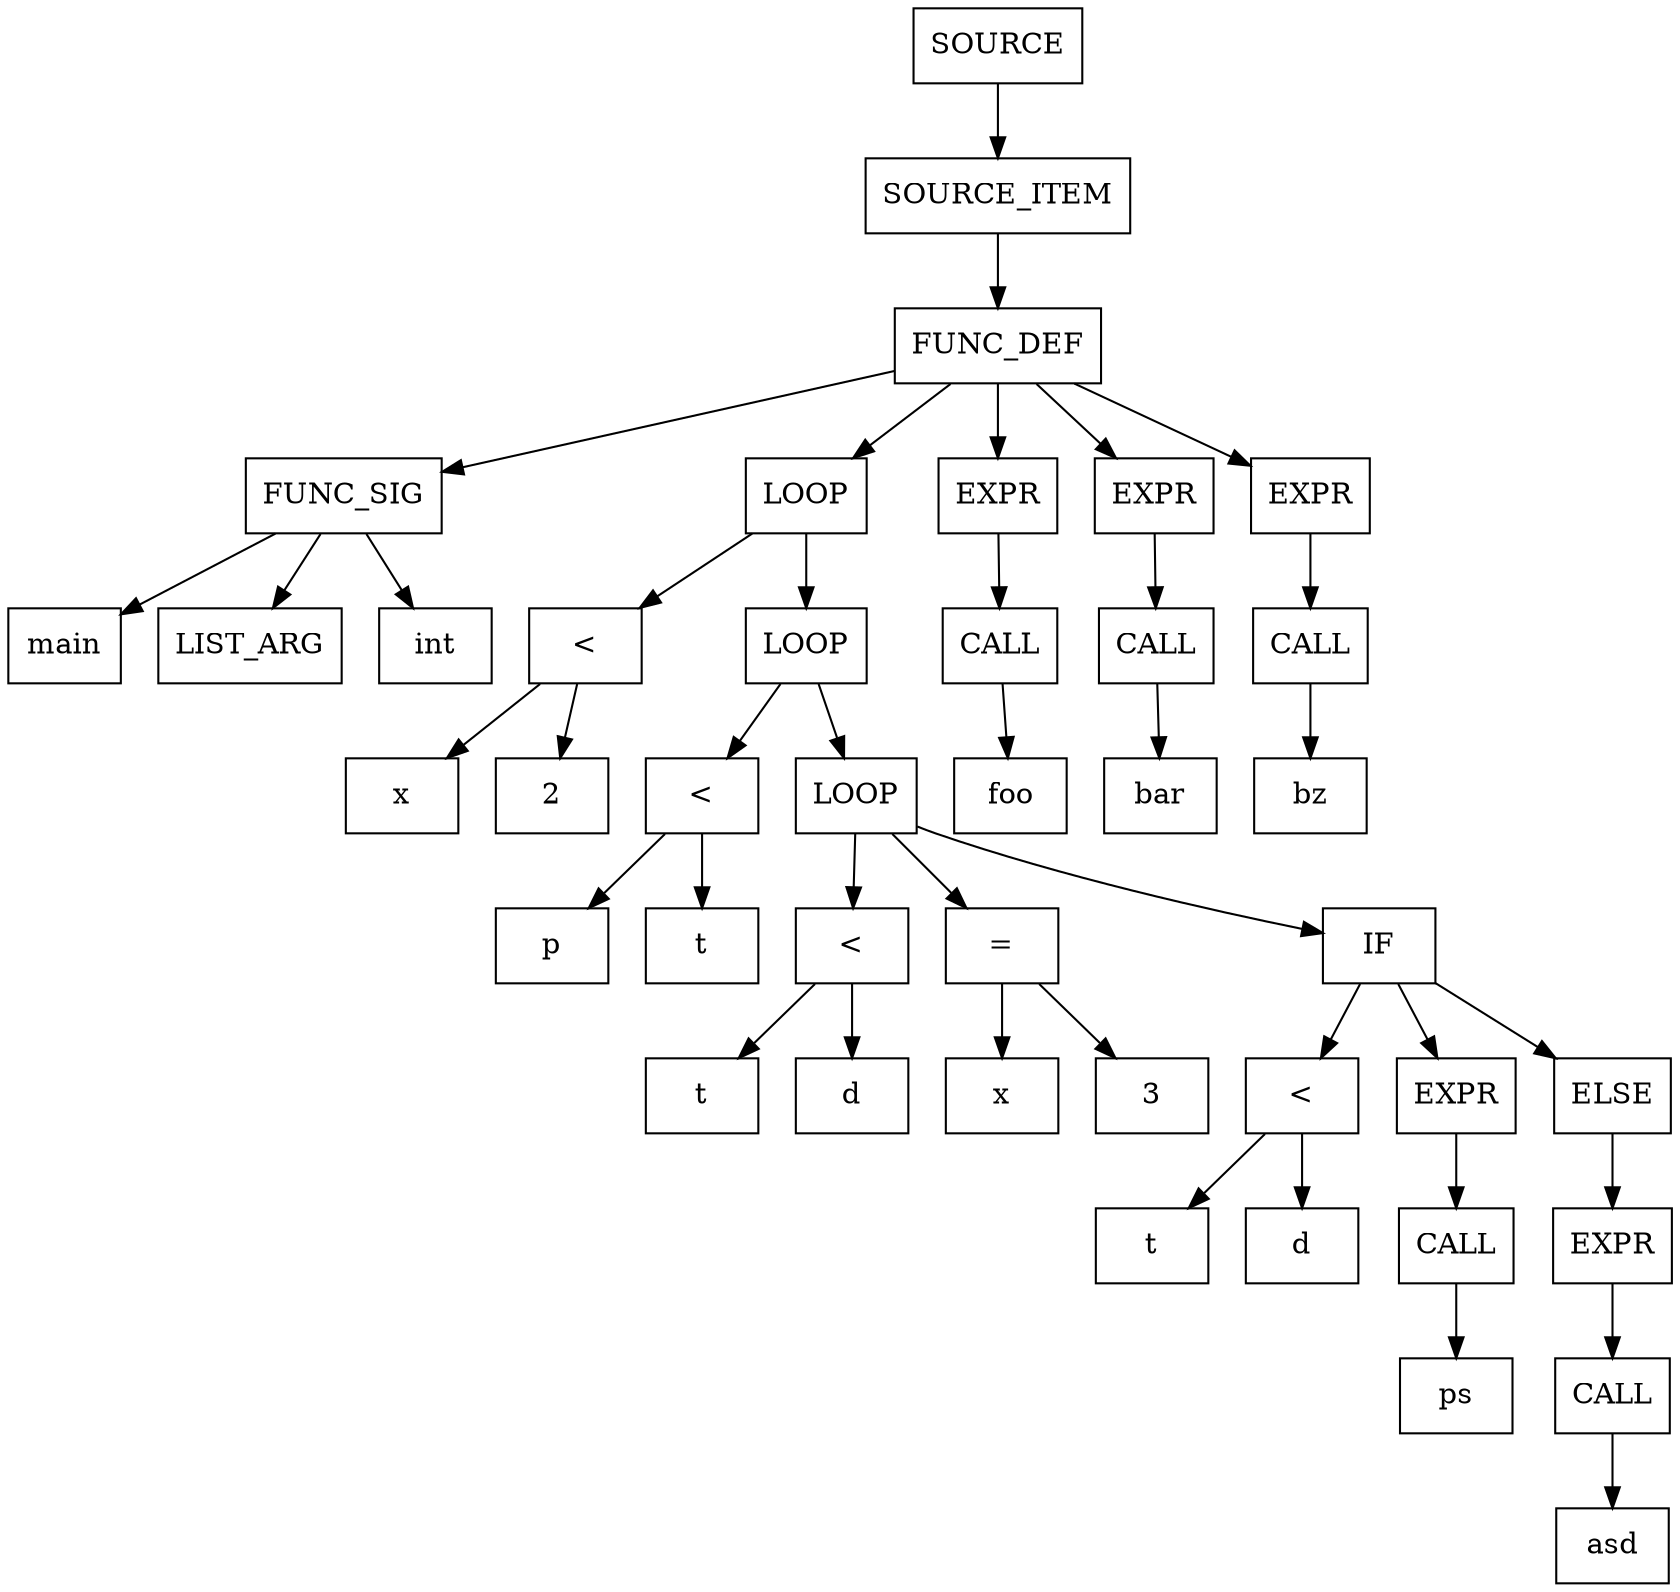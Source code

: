 digraph AST {
    node [shape=box];
    cluster_0_node3607688520 [label="SOURCE"];
    cluster_0_node3607688208 [label="SOURCE_ITEM"];
    cluster_0_node3607686336 [label="FUNC_DEF"];
    cluster_0_node3607659504 [label="FUNC_SIG"];
    cluster_0_node3607658880 [label="main"];
    cluster_0_node3607659192 [label="LIST_ARG"];
    cluster_0_node3607660128 [label="int"];
    cluster_0_node3607667304 [label="LOOP"];
    cluster_0_node3607661688 [label="<"];
    cluster_0_node3607662000 [label="x"];
    cluster_0_node3607662624 [label="2"];
    cluster_0_node3607676664 [label="LOOP"];
    cluster_0_node3607663560 [label="<"];
    cluster_0_node3607663872 [label="p"];
    cluster_0_node3607664496 [label="t"];
    cluster_0_node3607677288 [label="LOOP"];
    cluster_0_node3607665432 [label="<"];
    cluster_0_node3607665744 [label="t"];
    cluster_0_node3607666368 [label="d"];
    cluster_0_node3607668864 [label="="];
    cluster_0_node3607668240 [label="x"];
    cluster_0_node3607669176 [label="3"];
    cluster_0_node3607679472 [label="IF"];
    cluster_0_node3607670736 [label="<"];
    cluster_0_node3607671048 [label="t"];
    cluster_0_node3607671672 [label="d"];
    cluster_0_node3607674168 [label="EXPR"];
    cluster_0_node3607673856 [label="CALL"];
    cluster_0_node3607673544 [label="ps"];
    cluster_0_node3607677600 [label="ELSE"];
    cluster_0_node3607679160 [label="EXPR"];
    cluster_0_node3607678848 [label="CALL"];
    cluster_0_node3607678536 [label="asd"];
    cluster_0_node3607682280 [label="EXPR"];
    cluster_0_node3607681968 [label="CALL"];
    cluster_0_node3607681656 [label="foo"];
    cluster_0_node3607685088 [label="EXPR"];
    cluster_0_node3607684776 [label="CALL"];
    cluster_0_node3607684464 [label="bar"];
    cluster_0_node3607687896 [label="EXPR"];
    cluster_0_node3607687584 [label="CALL"];
    cluster_0_node3607687272 [label="bz"];
    cluster_0_node3607688520 -> cluster_0_node3607688208;
    cluster_0_node3607688208 -> cluster_0_node3607686336;
    cluster_0_node3607686336 -> cluster_0_node3607659504;
    cluster_0_node3607659504 -> cluster_0_node3607658880;
    cluster_0_node3607659504 -> cluster_0_node3607659192;
    cluster_0_node3607659504 -> cluster_0_node3607660128;
    cluster_0_node3607686336 -> cluster_0_node3607667304;
    cluster_0_node3607667304 -> cluster_0_node3607661688;
    cluster_0_node3607661688 -> cluster_0_node3607662000;
    cluster_0_node3607661688 -> cluster_0_node3607662624;
    cluster_0_node3607667304 -> cluster_0_node3607676664;
    cluster_0_node3607676664 -> cluster_0_node3607663560;
    cluster_0_node3607663560 -> cluster_0_node3607663872;
    cluster_0_node3607663560 -> cluster_0_node3607664496;
    cluster_0_node3607676664 -> cluster_0_node3607677288;
    cluster_0_node3607677288 -> cluster_0_node3607665432;
    cluster_0_node3607665432 -> cluster_0_node3607665744;
    cluster_0_node3607665432 -> cluster_0_node3607666368;
    cluster_0_node3607677288 -> cluster_0_node3607668864;
    cluster_0_node3607668864 -> cluster_0_node3607668240;
    cluster_0_node3607668864 -> cluster_0_node3607669176;
    cluster_0_node3607677288 -> cluster_0_node3607679472;
    cluster_0_node3607679472 -> cluster_0_node3607670736;
    cluster_0_node3607670736 -> cluster_0_node3607671048;
    cluster_0_node3607670736 -> cluster_0_node3607671672;
    cluster_0_node3607679472 -> cluster_0_node3607674168;
    cluster_0_node3607674168 -> cluster_0_node3607673856;
    cluster_0_node3607673856 -> cluster_0_node3607673544;
    cluster_0_node3607679472 -> cluster_0_node3607677600;
    cluster_0_node3607677600 -> cluster_0_node3607679160;
    cluster_0_node3607679160 -> cluster_0_node3607678848;
    cluster_0_node3607678848 -> cluster_0_node3607678536;
    cluster_0_node3607686336 -> cluster_0_node3607682280;
    cluster_0_node3607682280 -> cluster_0_node3607681968;
    cluster_0_node3607681968 -> cluster_0_node3607681656;
    cluster_0_node3607686336 -> cluster_0_node3607685088;
    cluster_0_node3607685088 -> cluster_0_node3607684776;
    cluster_0_node3607684776 -> cluster_0_node3607684464;
    cluster_0_node3607686336 -> cluster_0_node3607687896;
    cluster_0_node3607687896 -> cluster_0_node3607687584;
    cluster_0_node3607687584 -> cluster_0_node3607687272;
}
